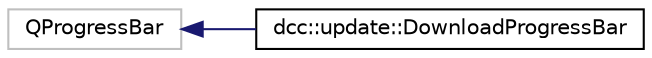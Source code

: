 digraph "类继承关系图"
{
  edge [fontname="Helvetica",fontsize="10",labelfontname="Helvetica",labelfontsize="10"];
  node [fontname="Helvetica",fontsize="10",shape=record];
  rankdir="LR";
  Node1021 [label="QProgressBar",height=0.2,width=0.4,color="grey75", fillcolor="white", style="filled"];
  Node1021 -> Node0 [dir="back",color="midnightblue",fontsize="10",style="solid",fontname="Helvetica"];
  Node0 [label="dcc::update::DownloadProgressBar",height=0.2,width=0.4,color="black", fillcolor="white", style="filled",URL="$classdcc_1_1update_1_1_download_progress_bar.html"];
}
